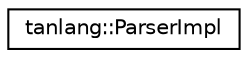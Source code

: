 digraph "Graphical Class Hierarchy"
{
 // LATEX_PDF_SIZE
  edge [fontname="Helvetica",fontsize="10",labelfontname="Helvetica",labelfontsize="10"];
  node [fontname="Helvetica",fontsize="10",shape=record];
  rankdir="LR";
  Node0 [label="tanlang::ParserImpl",height=0.2,width=0.4,color="black", fillcolor="white", style="filled",URL="$classtanlang_1_1ParserImpl.html",tooltip=" "];
}
